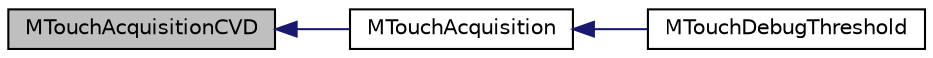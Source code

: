 digraph "MTouchAcquisitionCVD"
{
  edge [fontname="Helvetica",fontsize="10",labelfontname="Helvetica",labelfontsize="10"];
  node [fontname="Helvetica",fontsize="10",shape=record];
  rankdir="LR";
  Node1 [label="MTouchAcquisitionCVD",height=0.2,width=0.4,color="black", fillcolor="grey75", style="filled", fontcolor="black"];
  Node1 -> Node2 [dir="back",color="midnightblue",fontsize="10",style="solid"];
  Node2 [label="MTouchAcquisition",height=0.2,width=0.4,color="black", fillcolor="white", style="filled",URL="$m_touch_sensor_8c.html#ad683ef3c5aedd12fdac65f05abe5a848"];
  Node2 -> Node3 [dir="back",color="midnightblue",fontsize="10",style="solid"];
  Node3 [label="MTouchDebugThreshold",height=0.2,width=0.4,color="black", fillcolor="white", style="filled",URL="$m_touch_debug_8c.html#abab3282cc6d3978c768fbac1799a3a0d"];
}
